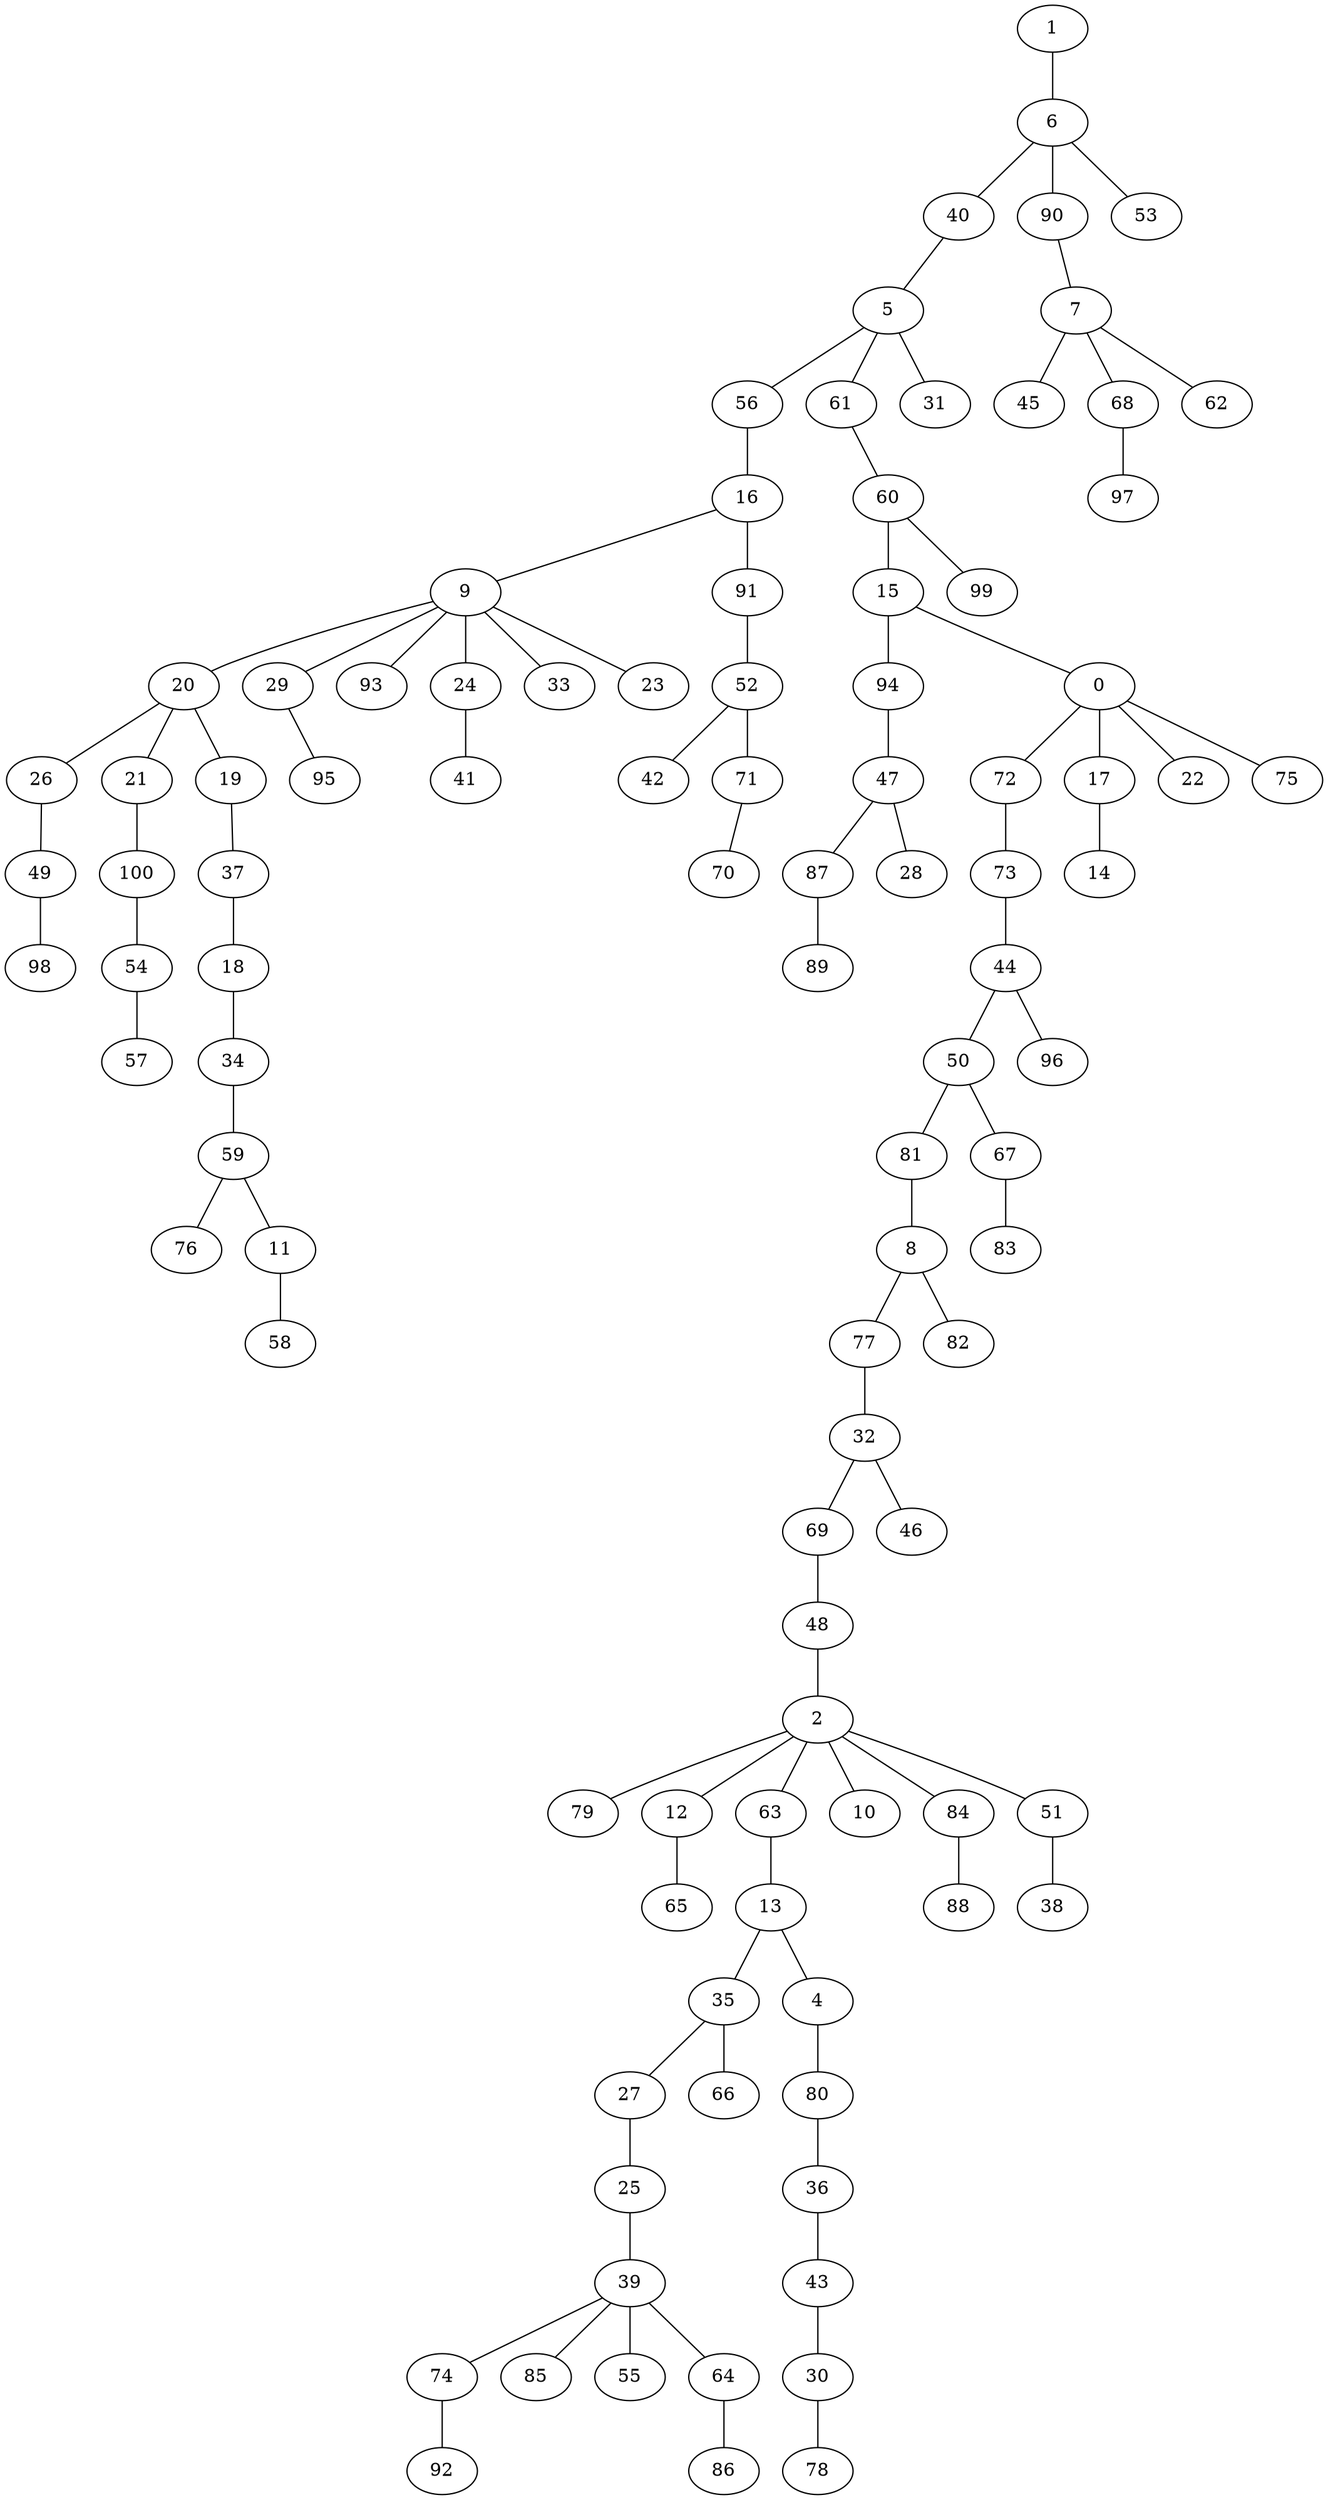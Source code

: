 strict graph G {
1;
6;
40;
5;
56;
16;
9;
20;
26;
49;
98;
21;
100;
54;
57;
19;
37;
18;
34;
59;
76;
11;
58;
29;
95;
93;
24;
41;
33;
23;
91;
52;
42;
71;
70;
61;
60;
15;
94;
47;
87;
89;
28;
0;
72;
73;
44;
50;
81;
8;
77;
32;
69;
48;
2;
79;
12;
65;
63;
13;
35;
27;
25;
39;
74;
92;
85;
55;
64;
86;
66;
4;
80;
36;
43;
30;
78;
10;
84;
88;
51;
38;
46;
82;
67;
83;
96;
17;
14;
22;
75;
99;
31;
90;
7;
45;
68;
97;
62;
53;
47 -- 87;
8 -- 77;
60 -- 15;
20 -- 19;
7 -- 68;
11 -- 58;
80 -- 36;
12 -- 65;
60 -- 99;
29 -- 95;
7 -- 45;
6 -- 40;
5 -- 61;
81 -- 8;
8 -- 82;
67 -- 83;
0 -- 75;
94 -- 47;
2 -- 12;
39 -- 74;
5 -- 31;
13 -- 4;
54 -- 57;
9 -- 33;
47 -- 28;
7 -- 62;
6 -- 90;
35 -- 66;
24 -- 41;
2 -- 10;
64 -- 86;
50 -- 81;
35 -- 27;
40 -- 5;
18 -- 34;
9 -- 23;
4 -- 80;
2 -- 63;
5 -- 56;
63 -- 13;
43 -- 30;
61 -- 60;
16 -- 91;
2 -- 79;
15 -- 0;
2 -- 51;
17 -- 14;
56 -- 16;
2 -- 84;
6 -- 53;
73 -- 44;
50 -- 67;
51 -- 38;
49 -- 98;
27 -- 25;
48 -- 2;
52 -- 42;
100 -- 54;
0 -- 22;
37 -- 18;
0 -- 72;
20 -- 21;
59 -- 76;
13 -- 35;
9 -- 24;
9 -- 20;
15 -- 94;
0 -- 17;
52 -- 71;
36 -- 43;
39 -- 85;
39 -- 55;
16 -- 9;
26 -- 49;
74 -- 92;
77 -- 32;
59 -- 11;
90 -- 7;
87 -- 89;
91 -- 52;
72 -- 73;
20 -- 26;
32 -- 46;
44 -- 50;
21 -- 100;
39 -- 64;
68 -- 97;
30 -- 78;
71 -- 70;
9 -- 29;
25 -- 39;
69 -- 48;
19 -- 37;
32 -- 69;
44 -- 96;
9 -- 93;
1 -- 6;
34 -- 59;
84 -- 88;
}
